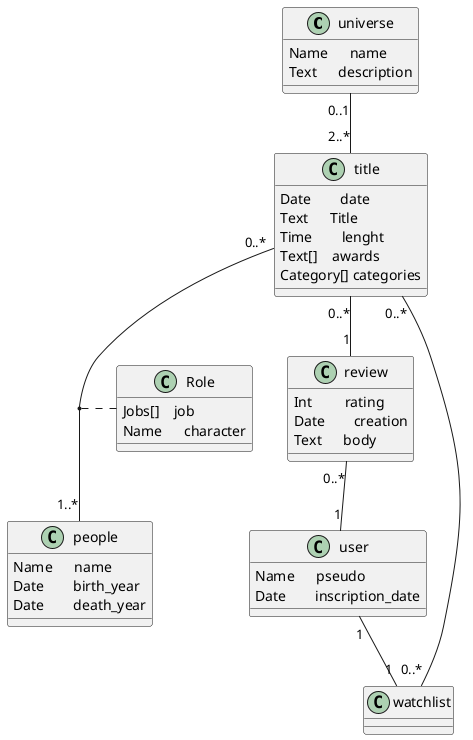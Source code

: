 @startuml
class universe{
    Name      name
    Text      description
}

class title{
    Date        date
    Text      Title
    Time        lenght
    Text[]    awards
    Category[] categories
}

class people{
    Name      name
    Date        birth_year
    Date        death_year
}

class watchlist{
}

class user{
    Name      pseudo
    Date        inscription_date
}

class review{
    Int         rating
    Date        creation
    Text      body
}

universe "0..1" -- "2..*" title
title "0..*" -- "1..*" people
title "0..*" -- "1" review
review "0..*" -- "1" user
user "1" -- "1" watchlist
watchlist "0..*" -- "0..*" title

(title, people) .. Role

class Role{
    Jobs[]    job
    Name      character
}

@enduml
